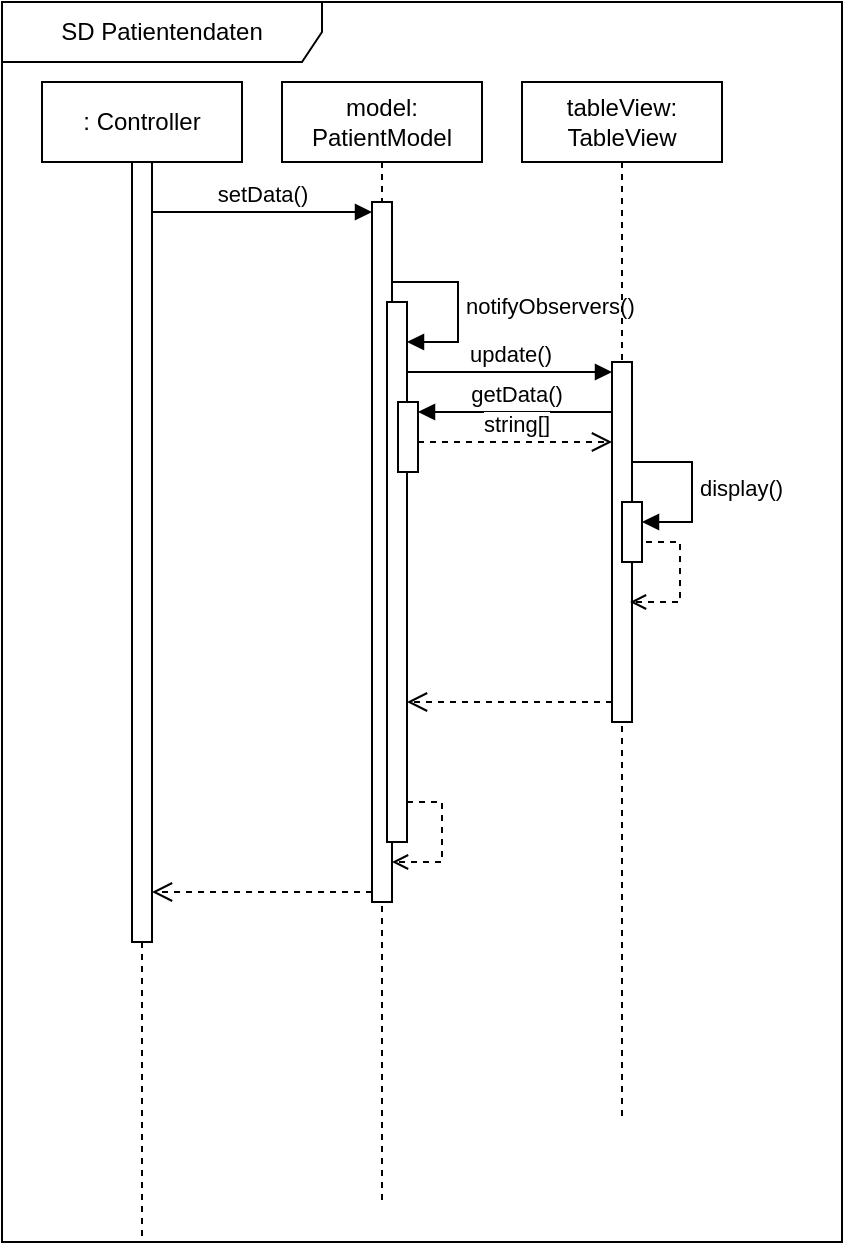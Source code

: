 <mxfile version="26.0.9">
  <diagram name="Page-1" id="ivJk8TvOLI-8SvMgrksx">
    <mxGraphModel dx="500" dy="300" grid="1" gridSize="10" guides="1" tooltips="1" connect="1" arrows="1" fold="1" page="1" pageScale="1" pageWidth="850" pageHeight="1100" math="0" shadow="0">
      <root>
        <mxCell id="0" />
        <mxCell id="1" parent="0" />
        <mxCell id="OxcnKM746p2botHtyYPD-1" value="SD Patientendaten" style="shape=umlFrame;whiteSpace=wrap;html=1;pointerEvents=0;recursiveResize=0;container=1;collapsible=0;width=160;" parent="1" vertex="1">
          <mxGeometry x="10" y="10" width="420" height="620" as="geometry" />
        </mxCell>
        <mxCell id="OxcnKM746p2botHtyYPD-16" value="model: PatientModel" style="shape=umlLifeline;perimeter=lifelinePerimeter;whiteSpace=wrap;html=1;container=1;dropTarget=0;collapsible=0;recursiveResize=0;outlineConnect=0;portConstraint=eastwest;newEdgeStyle={&quot;edgeStyle&quot;:&quot;elbowEdgeStyle&quot;,&quot;elbow&quot;:&quot;vertical&quot;,&quot;curved&quot;:0,&quot;rounded&quot;:0};" parent="OxcnKM746p2botHtyYPD-1" vertex="1">
          <mxGeometry x="140" y="40" width="100" height="560" as="geometry" />
        </mxCell>
        <mxCell id="OxcnKM746p2botHtyYPD-24" value="" style="html=1;points=[[0,0,0,0,5],[0,1,0,0,-5],[1,0,0,0,5],[1,1,0,0,-5]];perimeter=orthogonalPerimeter;outlineConnect=0;targetShapes=umlLifeline;portConstraint=eastwest;newEdgeStyle={&quot;curved&quot;:0,&quot;rounded&quot;:0};" parent="OxcnKM746p2botHtyYPD-16" vertex="1">
          <mxGeometry x="45" y="60" width="10" height="350" as="geometry" />
        </mxCell>
        <mxCell id="OxcnKM746p2botHtyYPD-30" value="" style="html=1;points=[[0,0,0,0,5],[0,1,0,0,-5],[1,0,0,0,5],[1,1,0,0,-5]];perimeter=orthogonalPerimeter;outlineConnect=0;targetShapes=umlLifeline;portConstraint=eastwest;newEdgeStyle={&quot;curved&quot;:0,&quot;rounded&quot;:0};" parent="OxcnKM746p2botHtyYPD-16" vertex="1">
          <mxGeometry x="52.5" y="110" width="10" height="270" as="geometry" />
        </mxCell>
        <mxCell id="OxcnKM746p2botHtyYPD-31" value="notifyObservers()" style="html=1;align=left;spacingLeft=2;endArrow=block;rounded=0;edgeStyle=orthogonalEdgeStyle;curved=0;rounded=0;" parent="OxcnKM746p2botHtyYPD-16" source="OxcnKM746p2botHtyYPD-24" target="OxcnKM746p2botHtyYPD-30" edge="1">
          <mxGeometry relative="1" as="geometry">
            <mxPoint x="57.5" y="90" as="sourcePoint" />
            <Array as="points">
              <mxPoint x="88" y="100" />
              <mxPoint x="88" y="130" />
            </Array>
          </mxGeometry>
        </mxCell>
        <mxCell id="OxcnKM746p2botHtyYPD-44" value="" style="html=1;points=[[0,0,0,0,5],[0,1,0,0,-5],[1,0,0,0,5],[1,1,0,0,-5]];perimeter=orthogonalPerimeter;outlineConnect=0;targetShapes=umlLifeline;portConstraint=eastwest;newEdgeStyle={&quot;curved&quot;:0,&quot;rounded&quot;:0};" parent="OxcnKM746p2botHtyYPD-16" vertex="1">
          <mxGeometry x="58" y="160" width="10" height="35" as="geometry" />
        </mxCell>
        <mxCell id="OxcnKM746p2botHtyYPD-17" value="tableView: TableView" style="shape=umlLifeline;perimeter=lifelinePerimeter;whiteSpace=wrap;html=1;container=1;dropTarget=0;collapsible=0;recursiveResize=0;outlineConnect=0;portConstraint=eastwest;newEdgeStyle={&quot;edgeStyle&quot;:&quot;elbowEdgeStyle&quot;,&quot;elbow&quot;:&quot;vertical&quot;,&quot;curved&quot;:0,&quot;rounded&quot;:0};" parent="OxcnKM746p2botHtyYPD-1" vertex="1">
          <mxGeometry x="260" y="40" width="100" height="520" as="geometry" />
        </mxCell>
        <mxCell id="OxcnKM746p2botHtyYPD-32" value="" style="html=1;points=[[0,0,0,0,5],[0,1,0,0,-5],[1,0,0,0,5],[1,1,0,0,-5]];perimeter=orthogonalPerimeter;outlineConnect=0;targetShapes=umlLifeline;portConstraint=eastwest;newEdgeStyle={&quot;curved&quot;:0,&quot;rounded&quot;:0};" parent="OxcnKM746p2botHtyYPD-17" vertex="1">
          <mxGeometry x="45" y="140" width="10" height="180" as="geometry" />
        </mxCell>
        <mxCell id="OxcnKM746p2botHtyYPD-38" value="" style="html=1;points=[[0,0,0,0,5],[0,1,0,0,-5],[1,0,0,0,5],[1,1,0,0,-5]];perimeter=orthogonalPerimeter;outlineConnect=0;targetShapes=umlLifeline;portConstraint=eastwest;newEdgeStyle={&quot;curved&quot;:0,&quot;rounded&quot;:0};" parent="OxcnKM746p2botHtyYPD-17" vertex="1">
          <mxGeometry x="50" y="210" width="10" height="30" as="geometry" />
        </mxCell>
        <mxCell id="OxcnKM746p2botHtyYPD-39" value="display()" style="html=1;align=left;spacingLeft=2;endArrow=block;rounded=0;edgeStyle=orthogonalEdgeStyle;curved=0;rounded=0;" parent="OxcnKM746p2botHtyYPD-17" target="OxcnKM746p2botHtyYPD-38" edge="1">
          <mxGeometry relative="1" as="geometry">
            <mxPoint x="55" y="190" as="sourcePoint" />
            <Array as="points">
              <mxPoint x="85" y="220" />
            </Array>
          </mxGeometry>
        </mxCell>
        <mxCell id="OxcnKM746p2botHtyYPD-20" value=": Controller" style="shape=umlLifeline;perimeter=lifelinePerimeter;whiteSpace=wrap;html=1;container=1;dropTarget=0;collapsible=0;recursiveResize=0;outlineConnect=0;portConstraint=eastwest;newEdgeStyle={&quot;edgeStyle&quot;:&quot;elbowEdgeStyle&quot;,&quot;elbow&quot;:&quot;vertical&quot;,&quot;curved&quot;:0,&quot;rounded&quot;:0};" parent="OxcnKM746p2botHtyYPD-1" vertex="1">
          <mxGeometry x="20" y="40" width="100" height="580" as="geometry" />
        </mxCell>
        <mxCell id="OxcnKM746p2botHtyYPD-21" value="" style="html=1;points=[[0,0,0,0,5],[0,1,0,0,-5],[1,0,0,0,5],[1,1,0,0,-5]];perimeter=orthogonalPerimeter;outlineConnect=0;targetShapes=umlLifeline;portConstraint=eastwest;newEdgeStyle={&quot;curved&quot;:0,&quot;rounded&quot;:0};" parent="OxcnKM746p2botHtyYPD-20" vertex="1">
          <mxGeometry x="45" y="40" width="10" height="390" as="geometry" />
        </mxCell>
        <mxCell id="OxcnKM746p2botHtyYPD-25" value="setData()" style="html=1;verticalAlign=bottom;endArrow=block;curved=0;rounded=0;entryX=0;entryY=0;entryDx=0;entryDy=5;" parent="OxcnKM746p2botHtyYPD-1" source="OxcnKM746p2botHtyYPD-21" target="OxcnKM746p2botHtyYPD-24" edge="1">
          <mxGeometry relative="1" as="geometry">
            <mxPoint x="110" y="105" as="sourcePoint" />
          </mxGeometry>
        </mxCell>
        <mxCell id="OxcnKM746p2botHtyYPD-26" value="" style="html=1;verticalAlign=bottom;endArrow=open;dashed=1;endSize=8;curved=0;rounded=0;exitX=0;exitY=1;exitDx=0;exitDy=-5;" parent="OxcnKM746p2botHtyYPD-1" source="OxcnKM746p2botHtyYPD-24" target="OxcnKM746p2botHtyYPD-21" edge="1">
          <mxGeometry relative="1" as="geometry">
            <mxPoint x="110" y="175" as="targetPoint" />
          </mxGeometry>
        </mxCell>
        <mxCell id="OxcnKM746p2botHtyYPD-33" value="update()" style="html=1;verticalAlign=bottom;endArrow=block;curved=0;rounded=0;entryX=0;entryY=0;entryDx=0;entryDy=5;" parent="OxcnKM746p2botHtyYPD-1" source="OxcnKM746p2botHtyYPD-30" target="OxcnKM746p2botHtyYPD-32" edge="1">
          <mxGeometry relative="1" as="geometry">
            <mxPoint x="235" y="185" as="sourcePoint" />
          </mxGeometry>
        </mxCell>
        <mxCell id="OxcnKM746p2botHtyYPD-34" value="" style="html=1;verticalAlign=bottom;endArrow=open;dashed=1;endSize=8;curved=0;rounded=0;exitX=0;exitY=1;exitDx=0;exitDy=-5;" parent="OxcnKM746p2botHtyYPD-1" edge="1">
          <mxGeometry relative="1" as="geometry">
            <mxPoint x="202.5" y="350" as="targetPoint" />
            <mxPoint x="305" y="350" as="sourcePoint" />
          </mxGeometry>
        </mxCell>
        <mxCell id="OxcnKM746p2botHtyYPD-36" value="getData()" style="html=1;verticalAlign=bottom;endArrow=block;curved=0;rounded=0;" parent="OxcnKM746p2botHtyYPD-1" target="OxcnKM746p2botHtyYPD-44" edge="1">
          <mxGeometry relative="1" as="geometry">
            <mxPoint x="305" y="205" as="sourcePoint" />
            <mxPoint x="235" y="205" as="targetPoint" />
          </mxGeometry>
        </mxCell>
        <mxCell id="OxcnKM746p2botHtyYPD-37" value="string[]" style="html=1;verticalAlign=bottom;endArrow=open;dashed=1;endSize=8;curved=0;rounded=0;" parent="OxcnKM746p2botHtyYPD-1" source="OxcnKM746p2botHtyYPD-44" target="OxcnKM746p2botHtyYPD-32" edge="1">
          <mxGeometry relative="1" as="geometry">
            <mxPoint x="274" y="230" as="targetPoint" />
            <mxPoint x="204" y="230" as="sourcePoint" />
            <Array as="points">
              <mxPoint x="280" y="220" />
            </Array>
          </mxGeometry>
        </mxCell>
        <mxCell id="OxcnKM746p2botHtyYPD-42" value="" style="html=1;align=left;spacingLeft=2;endArrow=open;rounded=0;edgeStyle=orthogonalEdgeStyle;curved=0;rounded=0;dashed=1;endFill=0;" parent="OxcnKM746p2botHtyYPD-1" source="OxcnKM746p2botHtyYPD-30" edge="1">
          <mxGeometry relative="1" as="geometry">
            <mxPoint x="190" y="400" as="sourcePoint" />
            <Array as="points">
              <mxPoint x="220" y="400" />
              <mxPoint x="220" y="430" />
            </Array>
            <mxPoint x="195" y="430" as="targetPoint" />
          </mxGeometry>
        </mxCell>
        <mxCell id="OxcnKM746p2botHtyYPD-43" value="" style="html=1;align=left;spacingLeft=2;endArrow=open;rounded=0;edgeStyle=orthogonalEdgeStyle;curved=0;rounded=0;dashed=1;endFill=0;" parent="OxcnKM746p2botHtyYPD-1" edge="1">
          <mxGeometry relative="1" as="geometry">
            <mxPoint x="322" y="270" as="sourcePoint" />
            <Array as="points">
              <mxPoint x="339" y="270" />
              <mxPoint x="339" y="300" />
            </Array>
            <mxPoint x="314" y="300" as="targetPoint" />
          </mxGeometry>
        </mxCell>
      </root>
    </mxGraphModel>
  </diagram>
</mxfile>
